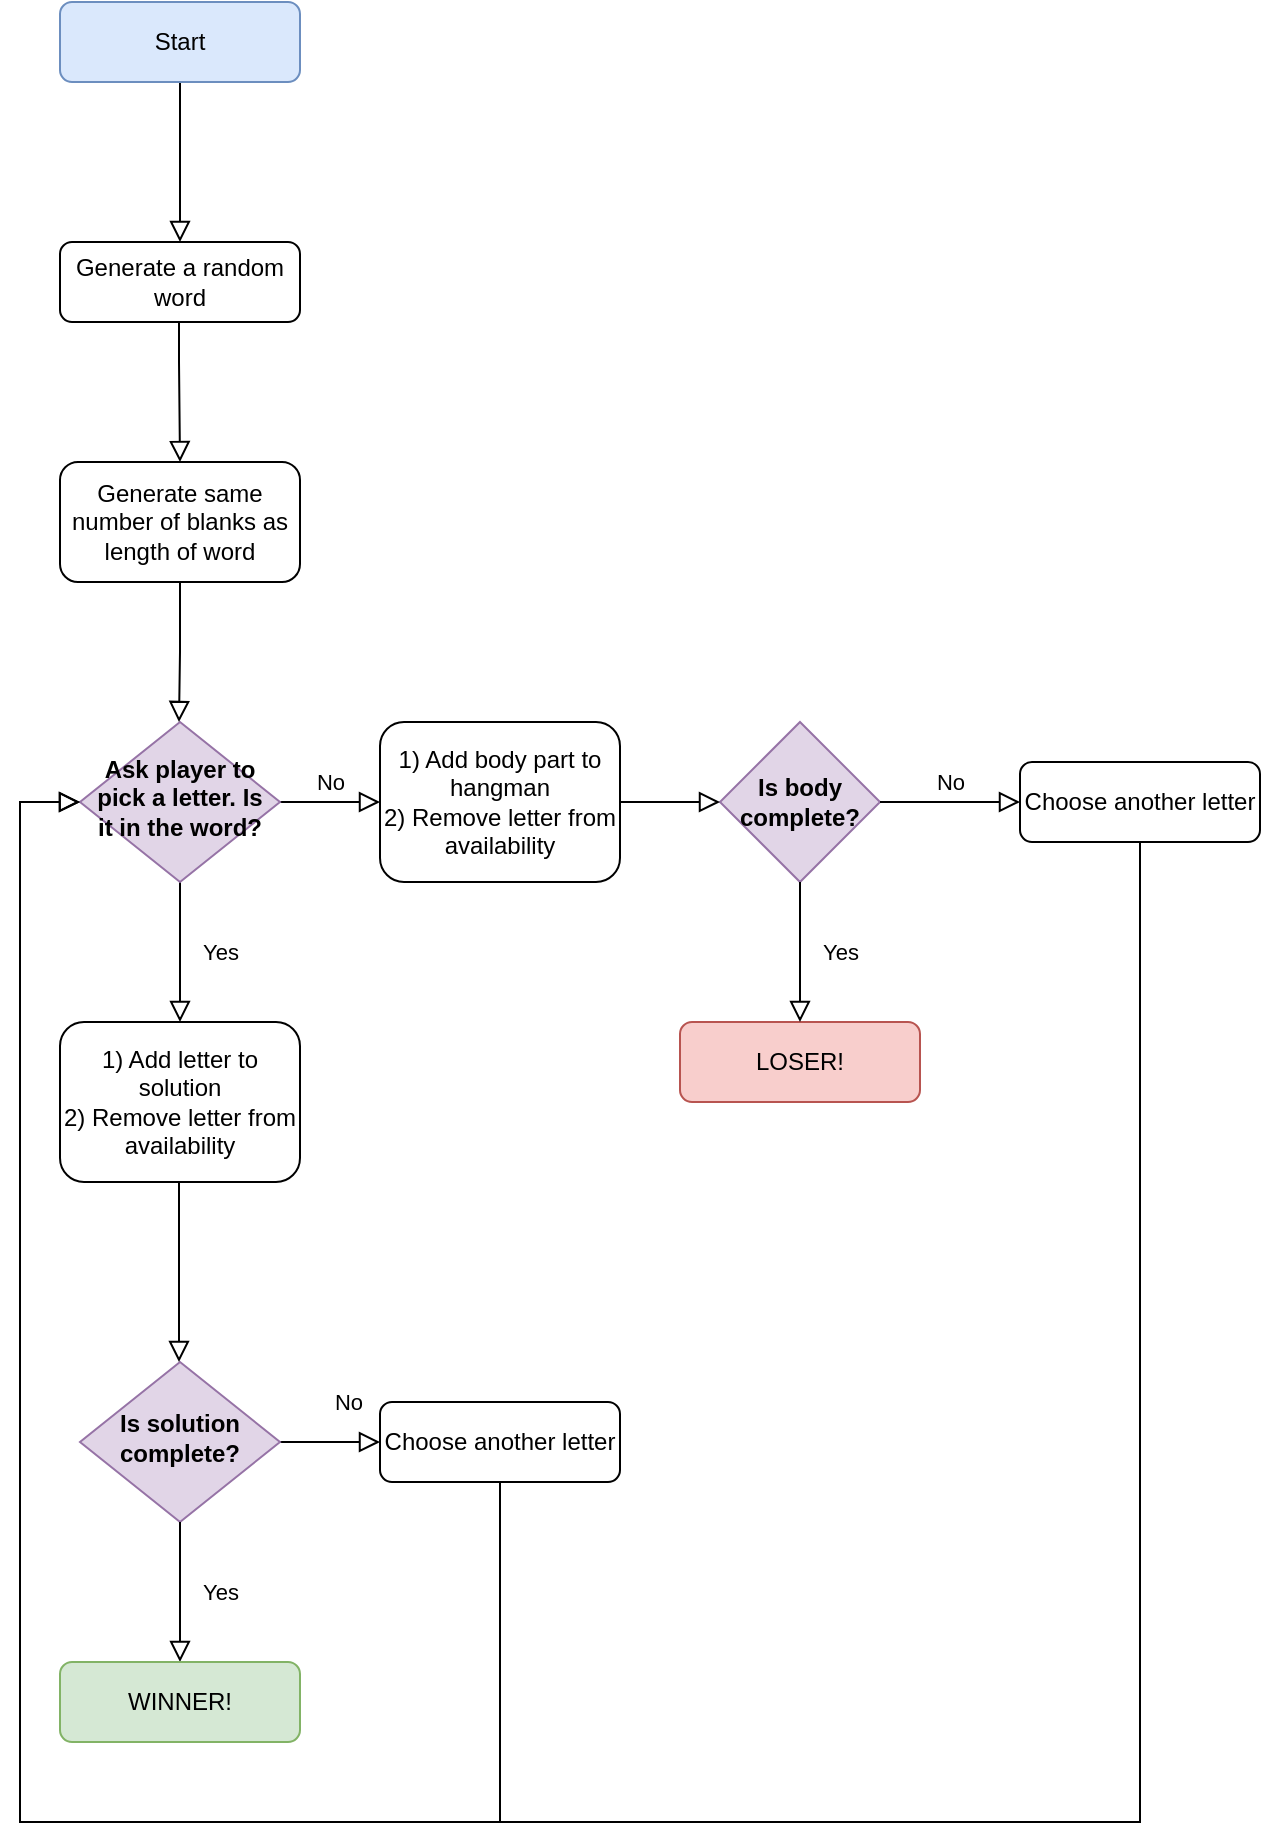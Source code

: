 <mxfile version="14.8.1" type="device"><diagram id="C5RBs43oDa-KdzZeNtuy" name="Page-1"><mxGraphModel dx="1422" dy="882" grid="1" gridSize="10" guides="1" tooltips="1" connect="1" arrows="1" fold="1" page="1" pageScale="1" pageWidth="827" pageHeight="1169" math="0" shadow="0"><root><mxCell id="WIyWlLk6GJQsqaUBKTNV-0"/><mxCell id="WIyWlLk6GJQsqaUBKTNV-1" parent="WIyWlLk6GJQsqaUBKTNV-0"/><mxCell id="WIyWlLk6GJQsqaUBKTNV-2" value="" style="rounded=0;html=1;jettySize=auto;orthogonalLoop=1;fontSize=11;endArrow=block;endFill=0;endSize=8;strokeWidth=1;shadow=0;labelBackgroundColor=none;edgeStyle=orthogonalEdgeStyle;" parent="WIyWlLk6GJQsqaUBKTNV-1" source="WIyWlLk6GJQsqaUBKTNV-3" edge="1"><mxGeometry relative="1" as="geometry"><mxPoint x="220" y="160" as="targetPoint"/></mxGeometry></mxCell><mxCell id="WIyWlLk6GJQsqaUBKTNV-3" value="Start" style="rounded=1;whiteSpace=wrap;html=1;fontSize=12;glass=0;strokeWidth=1;shadow=0;fillColor=#dae8fc;strokeColor=#6c8ebf;" parent="WIyWlLk6GJQsqaUBKTNV-1" vertex="1"><mxGeometry x="160" y="40" width="120" height="40" as="geometry"/></mxCell><mxCell id="WIyWlLk6GJQsqaUBKTNV-4" value="Yes" style="rounded=0;html=1;jettySize=auto;orthogonalLoop=1;fontSize=11;endArrow=block;endFill=0;endSize=8;strokeWidth=1;shadow=0;labelBackgroundColor=none;edgeStyle=orthogonalEdgeStyle;entryX=0.5;entryY=0;entryDx=0;entryDy=0;" parent="WIyWlLk6GJQsqaUBKTNV-1" source="WIyWlLk6GJQsqaUBKTNV-6" target="WIyWlLk6GJQsqaUBKTNV-12" edge="1"><mxGeometry y="20" relative="1" as="geometry"><mxPoint as="offset"/><mxPoint x="230" y="560" as="targetPoint"/></mxGeometry></mxCell><mxCell id="WIyWlLk6GJQsqaUBKTNV-5" value="No" style="edgeStyle=orthogonalEdgeStyle;rounded=0;html=1;jettySize=auto;orthogonalLoop=1;fontSize=11;endArrow=block;endFill=0;endSize=8;strokeWidth=1;shadow=0;labelBackgroundColor=none;" parent="WIyWlLk6GJQsqaUBKTNV-1" source="WIyWlLk6GJQsqaUBKTNV-6" target="WIyWlLk6GJQsqaUBKTNV-7" edge="1"><mxGeometry y="10" relative="1" as="geometry"><mxPoint as="offset"/></mxGeometry></mxCell><mxCell id="WIyWlLk6GJQsqaUBKTNV-6" value="Ask player to pick a letter. Is it in the word?" style="rhombus;whiteSpace=wrap;html=1;shadow=0;fontFamily=Helvetica;fontSize=12;align=center;strokeWidth=1;spacing=6;spacingTop=-4;fillColor=#e1d5e7;strokeColor=#9673a6;fontStyle=1" parent="WIyWlLk6GJQsqaUBKTNV-1" vertex="1"><mxGeometry x="170" y="400" width="100" height="80" as="geometry"/></mxCell><mxCell id="WIyWlLk6GJQsqaUBKTNV-7" value="1) Add body part to hangman&lt;br&gt;2) Remove letter from availability" style="rounded=1;whiteSpace=wrap;html=1;fontSize=12;glass=0;strokeWidth=1;shadow=0;" parent="WIyWlLk6GJQsqaUBKTNV-1" vertex="1"><mxGeometry x="320" y="400" width="120" height="80" as="geometry"/></mxCell><mxCell id="WIyWlLk6GJQsqaUBKTNV-8" value="No" style="rounded=0;html=1;jettySize=auto;orthogonalLoop=1;fontSize=11;endArrow=block;endFill=0;endSize=8;strokeWidth=1;shadow=0;labelBackgroundColor=none;edgeStyle=orthogonalEdgeStyle;" parent="WIyWlLk6GJQsqaUBKTNV-1" source="WIyWlLk6GJQsqaUBKTNV-10" target="WIyWlLk6GJQsqaUBKTNV-11" edge="1"><mxGeometry x="0.333" y="20" relative="1" as="geometry"><mxPoint as="offset"/></mxGeometry></mxCell><mxCell id="WIyWlLk6GJQsqaUBKTNV-10" value="Is solution complete?" style="rhombus;whiteSpace=wrap;html=1;shadow=0;fontFamily=Helvetica;fontSize=12;align=center;strokeWidth=1;spacing=6;spacingTop=-4;fillColor=#e1d5e7;strokeColor=#9673a6;fontStyle=1" parent="WIyWlLk6GJQsqaUBKTNV-1" vertex="1"><mxGeometry x="170" y="720" width="100" height="80" as="geometry"/></mxCell><mxCell id="WIyWlLk6GJQsqaUBKTNV-11" value="Choose another letter" style="rounded=1;whiteSpace=wrap;html=1;fontSize=12;glass=0;strokeWidth=1;shadow=0;" parent="WIyWlLk6GJQsqaUBKTNV-1" vertex="1"><mxGeometry x="320" y="740" width="120" height="40" as="geometry"/></mxCell><mxCell id="WIyWlLk6GJQsqaUBKTNV-12" value="1) Add letter to solution&lt;br&gt;2) Remove letter from availability" style="rounded=1;whiteSpace=wrap;html=1;fontSize=12;glass=0;strokeWidth=1;shadow=0;" parent="WIyWlLk6GJQsqaUBKTNV-1" vertex="1"><mxGeometry x="160" y="550" width="120" height="80" as="geometry"/></mxCell><mxCell id="eowLm1aKlgesqQpVAPPA-1" value="Is body complete?&lt;br&gt;" style="rhombus;whiteSpace=wrap;html=1;fillColor=#e1d5e7;strokeColor=#9673a6;fontStyle=1" vertex="1" parent="WIyWlLk6GJQsqaUBKTNV-1"><mxGeometry x="490" y="400" width="80" height="80" as="geometry"/></mxCell><mxCell id="eowLm1aKlgesqQpVAPPA-4" value="" style="rounded=0;html=1;jettySize=auto;orthogonalLoop=1;fontSize=11;endArrow=block;endFill=0;endSize=8;strokeWidth=1;shadow=0;labelBackgroundColor=none;edgeStyle=orthogonalEdgeStyle;exitX=1;exitY=0.5;exitDx=0;exitDy=0;entryX=0;entryY=0.5;entryDx=0;entryDy=0;" edge="1" parent="WIyWlLk6GJQsqaUBKTNV-1" source="WIyWlLk6GJQsqaUBKTNV-7" target="eowLm1aKlgesqQpVAPPA-1"><mxGeometry relative="1" as="geometry"><mxPoint x="460" y="470" as="sourcePoint"/><mxPoint x="460" y="560" as="targetPoint"/></mxGeometry></mxCell><mxCell id="eowLm1aKlgesqQpVAPPA-5" value="" style="rounded=0;html=1;jettySize=auto;orthogonalLoop=1;fontSize=11;endArrow=block;endFill=0;endSize=8;strokeWidth=1;shadow=0;labelBackgroundColor=none;edgeStyle=orthogonalEdgeStyle;" edge="1" parent="WIyWlLk6GJQsqaUBKTNV-1"><mxGeometry relative="1" as="geometry"><mxPoint x="219.5" y="630" as="sourcePoint"/><mxPoint x="219.5" y="720" as="targetPoint"/></mxGeometry></mxCell><mxCell id="eowLm1aKlgesqQpVAPPA-6" value="Yes" style="rounded=0;html=1;jettySize=auto;orthogonalLoop=1;fontSize=11;endArrow=block;endFill=0;endSize=8;strokeWidth=1;shadow=0;labelBackgroundColor=none;edgeStyle=orthogonalEdgeStyle;exitX=0.5;exitY=1;exitDx=0;exitDy=0;entryX=0.5;entryY=0;entryDx=0;entryDy=0;" edge="1" parent="WIyWlLk6GJQsqaUBKTNV-1" source="WIyWlLk6GJQsqaUBKTNV-10" target="eowLm1aKlgesqQpVAPPA-7"><mxGeometry y="20" relative="1" as="geometry"><mxPoint as="offset"/><mxPoint x="270" y="750" as="sourcePoint"/><mxPoint x="360" y="760" as="targetPoint"/></mxGeometry></mxCell><mxCell id="eowLm1aKlgesqQpVAPPA-7" value="WINNER!" style="rounded=1;whiteSpace=wrap;html=1;fontSize=12;glass=0;strokeWidth=1;shadow=0;fillColor=#d5e8d4;strokeColor=#82b366;" vertex="1" parent="WIyWlLk6GJQsqaUBKTNV-1"><mxGeometry x="160" y="870" width="120" height="40" as="geometry"/></mxCell><mxCell id="eowLm1aKlgesqQpVAPPA-8" value="LOSER!" style="rounded=1;whiteSpace=wrap;html=1;fontSize=12;glass=0;strokeWidth=1;shadow=0;fillColor=#f8cecc;strokeColor=#b85450;" vertex="1" parent="WIyWlLk6GJQsqaUBKTNV-1"><mxGeometry x="470" y="550" width="120" height="40" as="geometry"/></mxCell><mxCell id="eowLm1aKlgesqQpVAPPA-9" value="" style="rounded=0;html=1;jettySize=auto;orthogonalLoop=1;fontSize=11;endArrow=block;endFill=0;endSize=8;strokeWidth=1;shadow=0;labelBackgroundColor=none;edgeStyle=orthogonalEdgeStyle;exitX=0.5;exitY=1;exitDx=0;exitDy=0;entryX=0;entryY=0.5;entryDx=0;entryDy=0;" edge="1" parent="WIyWlLk6GJQsqaUBKTNV-1" source="WIyWlLk6GJQsqaUBKTNV-11" target="WIyWlLk6GJQsqaUBKTNV-6"><mxGeometry relative="1" as="geometry"><mxPoint x="90" y="900" as="sourcePoint"/><mxPoint x="170" y="490" as="targetPoint"/><Array as="points"><mxPoint x="380" y="950"/><mxPoint x="140" y="950"/><mxPoint x="140" y="440"/></Array></mxGeometry></mxCell><mxCell id="eowLm1aKlgesqQpVAPPA-10" value="Yes" style="rounded=0;html=1;jettySize=auto;orthogonalLoop=1;fontSize=11;endArrow=block;endFill=0;endSize=8;strokeWidth=1;shadow=0;labelBackgroundColor=none;edgeStyle=orthogonalEdgeStyle;exitX=0.5;exitY=1;exitDx=0;exitDy=0;entryX=0.5;entryY=0;entryDx=0;entryDy=0;" edge="1" parent="WIyWlLk6GJQsqaUBKTNV-1" source="eowLm1aKlgesqQpVAPPA-1" target="eowLm1aKlgesqQpVAPPA-8"><mxGeometry y="20" relative="1" as="geometry"><mxPoint as="offset"/><mxPoint x="600" y="440" as="sourcePoint"/><mxPoint x="580" y="550" as="targetPoint"/></mxGeometry></mxCell><mxCell id="eowLm1aKlgesqQpVAPPA-12" value="Choose another letter" style="rounded=1;whiteSpace=wrap;html=1;fontSize=12;glass=0;strokeWidth=1;shadow=0;" vertex="1" parent="WIyWlLk6GJQsqaUBKTNV-1"><mxGeometry x="640" y="420" width="120" height="40" as="geometry"/></mxCell><mxCell id="eowLm1aKlgesqQpVAPPA-13" value="No" style="edgeStyle=orthogonalEdgeStyle;rounded=0;html=1;jettySize=auto;orthogonalLoop=1;fontSize=11;endArrow=block;endFill=0;endSize=8;strokeWidth=1;shadow=0;labelBackgroundColor=none;exitX=1;exitY=0.5;exitDx=0;exitDy=0;entryX=0;entryY=0.5;entryDx=0;entryDy=0;" edge="1" parent="WIyWlLk6GJQsqaUBKTNV-1" source="eowLm1aKlgesqQpVAPPA-1" target="eowLm1aKlgesqQpVAPPA-12"><mxGeometry y="10" relative="1" as="geometry"><mxPoint as="offset"/><mxPoint x="580" y="439.5" as="sourcePoint"/><mxPoint x="630" y="439.5" as="targetPoint"/></mxGeometry></mxCell><mxCell id="eowLm1aKlgesqQpVAPPA-14" value="" style="rounded=0;html=1;jettySize=auto;orthogonalLoop=1;fontSize=11;endArrow=block;endFill=0;endSize=8;strokeWidth=1;shadow=0;labelBackgroundColor=none;edgeStyle=orthogonalEdgeStyle;exitX=0.5;exitY=1;exitDx=0;exitDy=0;" edge="1" parent="WIyWlLk6GJQsqaUBKTNV-1" source="eowLm1aKlgesqQpVAPPA-12"><mxGeometry relative="1" as="geometry"><mxPoint x="740" y="530" as="sourcePoint"/><mxPoint x="170" y="440" as="targetPoint"/><Array as="points"><mxPoint x="700" y="950"/><mxPoint x="140" y="950"/><mxPoint x="140" y="440"/></Array></mxGeometry></mxCell><mxCell id="eowLm1aKlgesqQpVAPPA-15" value="Generate a random word" style="rounded=1;whiteSpace=wrap;html=1;fontSize=12;glass=0;strokeWidth=1;shadow=0;" vertex="1" parent="WIyWlLk6GJQsqaUBKTNV-1"><mxGeometry x="160" y="160" width="120" height="40" as="geometry"/></mxCell><mxCell id="eowLm1aKlgesqQpVAPPA-16" value="Generate same number of blanks as length of word" style="rounded=1;whiteSpace=wrap;html=1;fontSize=12;glass=0;strokeWidth=1;shadow=0;" vertex="1" parent="WIyWlLk6GJQsqaUBKTNV-1"><mxGeometry x="160" y="270" width="120" height="60" as="geometry"/></mxCell><mxCell id="eowLm1aKlgesqQpVAPPA-17" value="" style="rounded=0;html=1;jettySize=auto;orthogonalLoop=1;fontSize=11;endArrow=block;endFill=0;endSize=8;strokeWidth=1;shadow=0;labelBackgroundColor=none;edgeStyle=orthogonalEdgeStyle;" edge="1" parent="WIyWlLk6GJQsqaUBKTNV-1"><mxGeometry relative="1" as="geometry"><mxPoint x="220" y="330" as="sourcePoint"/><mxPoint x="219.5" y="400" as="targetPoint"/><Array as="points"><mxPoint x="220" y="365"/></Array></mxGeometry></mxCell><mxCell id="eowLm1aKlgesqQpVAPPA-18" value="" style="rounded=0;html=1;jettySize=auto;orthogonalLoop=1;fontSize=11;endArrow=block;endFill=0;endSize=8;strokeWidth=1;shadow=0;labelBackgroundColor=none;edgeStyle=orthogonalEdgeStyle;" edge="1" parent="WIyWlLk6GJQsqaUBKTNV-1"><mxGeometry relative="1" as="geometry"><mxPoint x="219.5" y="200" as="sourcePoint"/><mxPoint x="220" y="270" as="targetPoint"/><Array as="points"><mxPoint x="220" y="220"/><mxPoint x="220" y="220"/></Array></mxGeometry></mxCell></root></mxGraphModel></diagram></mxfile>